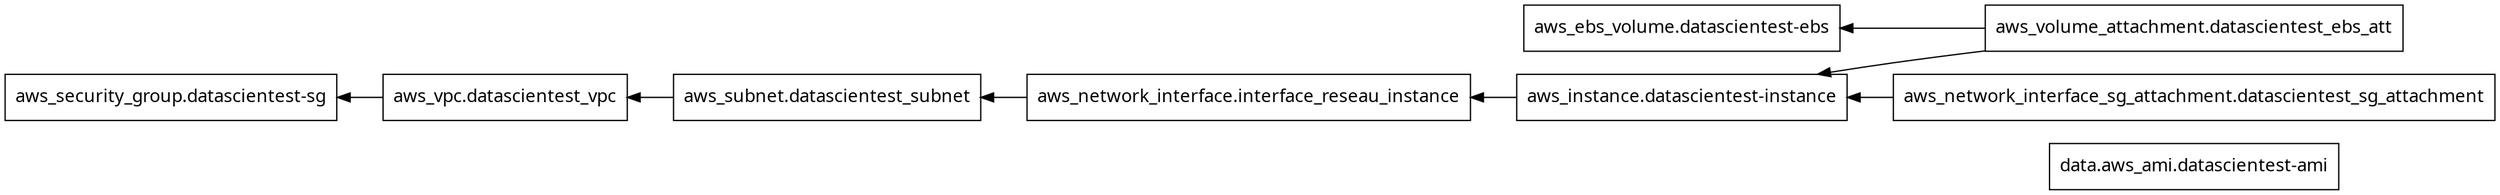 digraph G {
  rankdir = "RL";
  node [shape = rect, fontname = "sans-serif"];
  "data.aws_ami.datascientest-ami" [label="data.aws_ami.datascientest-ami"];
  "aws_ebs_volume.datascientest-ebs" [label="aws_ebs_volume.datascientest-ebs"];
  "aws_instance.datascientest-instance" [label="aws_instance.datascientest-instance"];
  "aws_network_interface.interface_reseau_instance" [label="aws_network_interface.interface_reseau_instance"];
  "aws_network_interface_sg_attachment.datascientest_sg_attachment" [label="aws_network_interface_sg_attachment.datascientest_sg_attachment"];
  "aws_security_group.datascientest-sg" [label="aws_security_group.datascientest-sg"];
  "aws_subnet.datascientest_subnet" [label="aws_subnet.datascientest_subnet"];
  "aws_volume_attachment.datascientest_ebs_att" [label="aws_volume_attachment.datascientest_ebs_att"];
  "aws_vpc.datascientest_vpc" [label="aws_vpc.datascientest_vpc"];
  "aws_instance.datascientest-instance" -> "aws_network_interface.interface_reseau_instance";
  "aws_network_interface.interface_reseau_instance" -> "aws_subnet.datascientest_subnet";
  "aws_network_interface_sg_attachment.datascientest_sg_attachment" -> "aws_instance.datascientest-instance";
  "aws_subnet.datascientest_subnet" -> "aws_vpc.datascientest_vpc";
  "aws_volume_attachment.datascientest_ebs_att" -> "aws_ebs_volume.datascientest-ebs";
  "aws_volume_attachment.datascientest_ebs_att" -> "aws_instance.datascientest-instance";
  "aws_vpc.datascientest_vpc" -> "aws_security_group.datascientest-sg";
}
